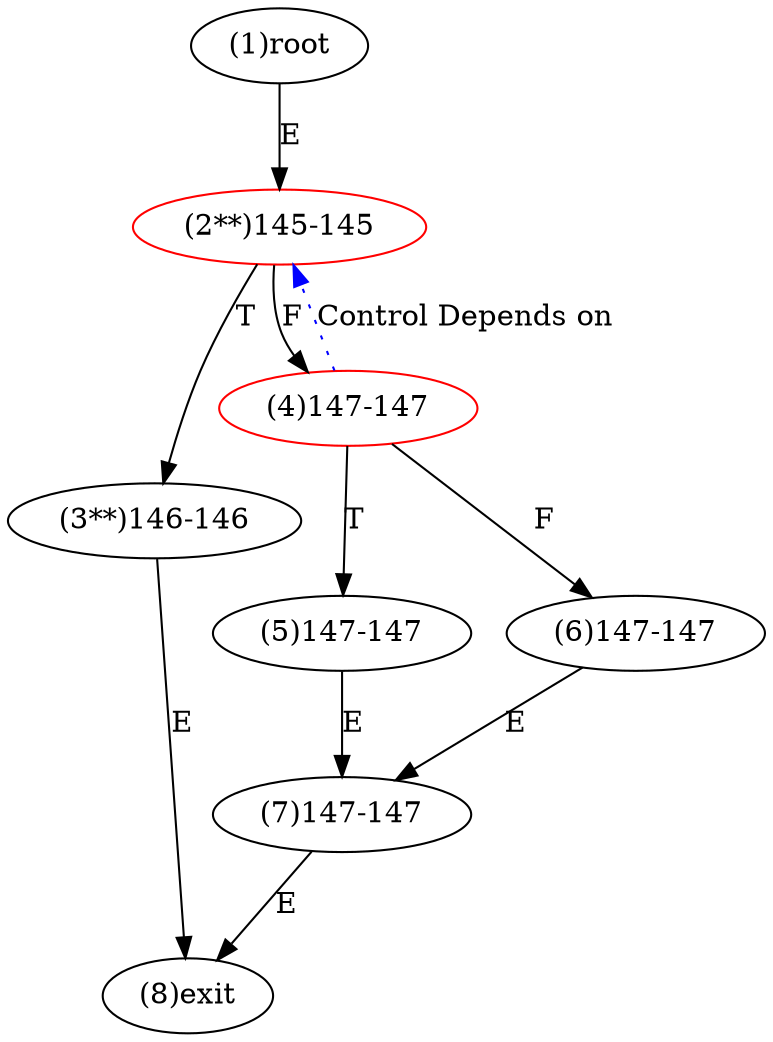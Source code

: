 digraph "" { 
1[ label="(1)root"];
2[ label="(2**)145-145",color=red];
3[ label="(3**)146-146"];
4[ label="(4)147-147",color=red];
5[ label="(5)147-147"];
6[ label="(6)147-147"];
7[ label="(7)147-147"];
8[ label="(8)exit"];
1->2[ label="E"];
2->4[ label="F"];
2->3[ label="T"];
3->8[ label="E"];
4->6[ label="F"];
4->5[ label="T"];
5->7[ label="E"];
6->7[ label="E"];
7->8[ label="E"];
4->2[ color="blue" label="Control Depends on" style = dotted ];
}